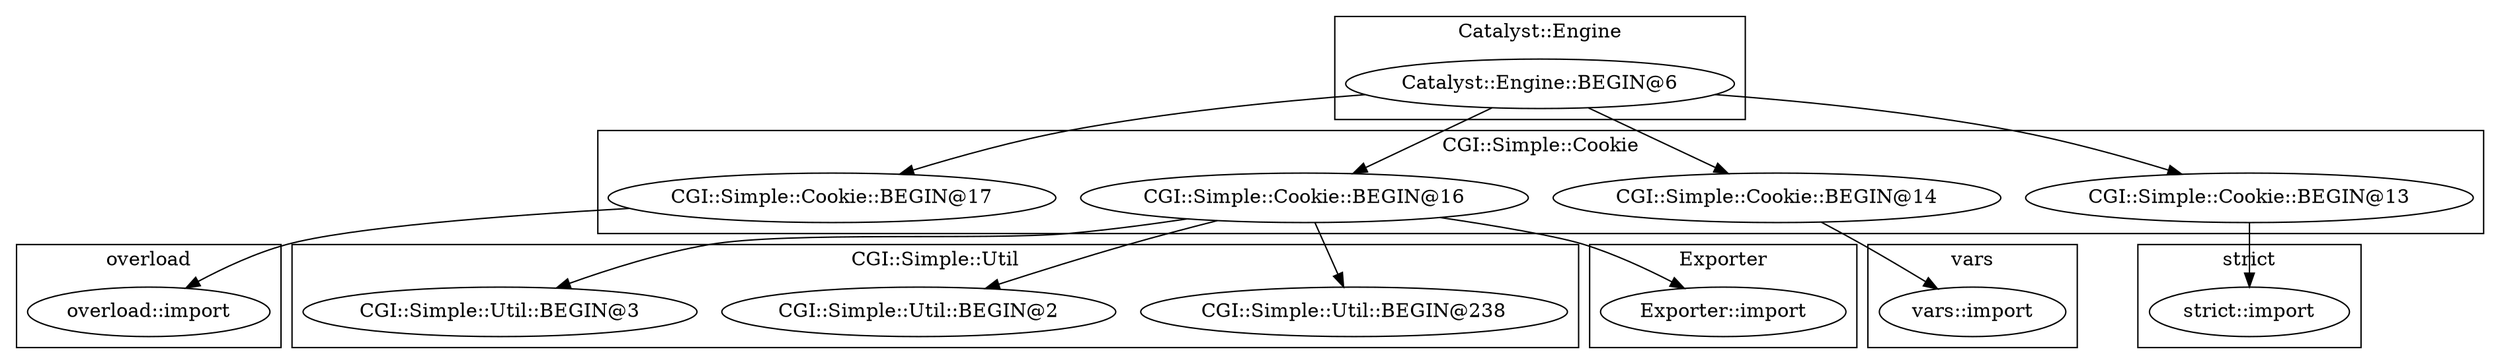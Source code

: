 digraph {
graph [overlap=false]
subgraph cluster_Catalyst_Engine {
	label="Catalyst::Engine";
	"Catalyst::Engine::BEGIN@6";
}
subgraph cluster_CGI_Simple_Util {
	label="CGI::Simple::Util";
	"CGI::Simple::Util::BEGIN@238";
	"CGI::Simple::Util::BEGIN@2";
	"CGI::Simple::Util::BEGIN@3";
}
subgraph cluster_Exporter {
	label="Exporter";
	"Exporter::import";
}
subgraph cluster_CGI_Simple_Cookie {
	label="CGI::Simple::Cookie";
	"CGI::Simple::Cookie::BEGIN@17";
	"CGI::Simple::Cookie::BEGIN@16";
	"CGI::Simple::Cookie::BEGIN@14";
	"CGI::Simple::Cookie::BEGIN@13";
}
subgraph cluster_overload {
	label="overload";
	"overload::import";
}
subgraph cluster_vars {
	label="vars";
	"vars::import";
}
subgraph cluster_strict {
	label="strict";
	"strict::import";
}
"CGI::Simple::Cookie::BEGIN@17" -> "overload::import";
"CGI::Simple::Cookie::BEGIN@16" -> "CGI::Simple::Util::BEGIN@238";
"CGI::Simple::Cookie::BEGIN@16" -> "CGI::Simple::Util::BEGIN@3";
"CGI::Simple::Cookie::BEGIN@13" -> "strict::import";
"Catalyst::Engine::BEGIN@6" -> "CGI::Simple::Cookie::BEGIN@14";
"CGI::Simple::Cookie::BEGIN@16" -> "CGI::Simple::Util::BEGIN@2";
"CGI::Simple::Cookie::BEGIN@16" -> "Exporter::import";
"Catalyst::Engine::BEGIN@6" -> "CGI::Simple::Cookie::BEGIN@17";
"CGI::Simple::Cookie::BEGIN@14" -> "vars::import";
"Catalyst::Engine::BEGIN@6" -> "CGI::Simple::Cookie::BEGIN@13";
"Catalyst::Engine::BEGIN@6" -> "CGI::Simple::Cookie::BEGIN@16";
}

